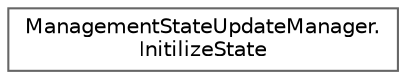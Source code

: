 digraph "クラス階層図"
{
 // LATEX_PDF_SIZE
  bgcolor="transparent";
  edge [fontname=Helvetica,fontsize=10,labelfontname=Helvetica,labelfontsize=10];
  node [fontname=Helvetica,fontsize=10,shape=box,height=0.2,width=0.4];
  rankdir="LR";
  Node0 [id="Node000000",label="ManagementStateUpdateManager.\lInitilizeState",height=0.2,width=0.4,color="grey40", fillcolor="white", style="filled",URL="$class_management_state_update_manager_1_1_initilize_state.html",tooltip=" "];
}
